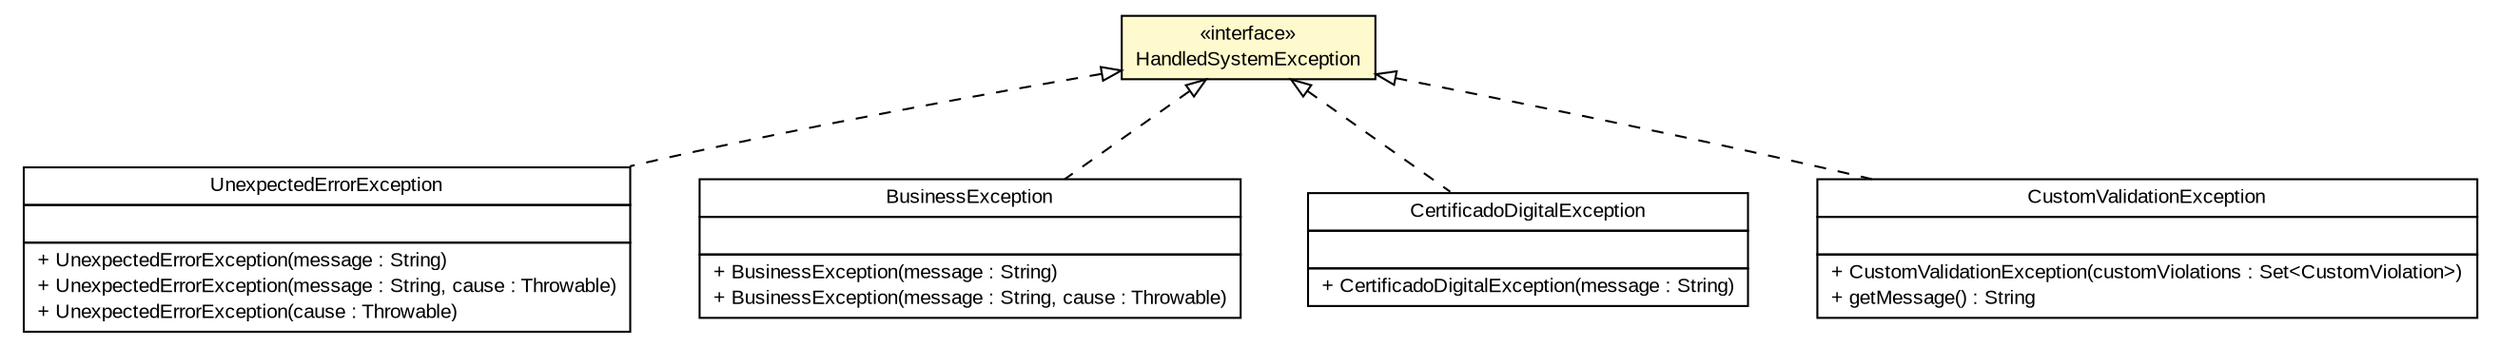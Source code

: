 #!/usr/local/bin/dot
#
# Class diagram 
# Generated by UMLGraph version R5_6 (http://www.umlgraph.org/)
#

digraph G {
	edge [fontname="arial",fontsize=10,labelfontname="arial",labelfontsize=10];
	node [fontname="arial",fontsize=10,shape=plaintext];
	nodesep=0.25;
	ranksep=0.5;
	// br.gov.to.sefaz.exception.UnexpectedErrorException
	c101725 [label=<<table title="br.gov.to.sefaz.exception.UnexpectedErrorException" border="0" cellborder="1" cellspacing="0" cellpadding="2" port="p" href="./UnexpectedErrorException.html">
		<tr><td><table border="0" cellspacing="0" cellpadding="1">
<tr><td align="center" balign="center"> UnexpectedErrorException </td></tr>
		</table></td></tr>
		<tr><td><table border="0" cellspacing="0" cellpadding="1">
<tr><td align="left" balign="left">  </td></tr>
		</table></td></tr>
		<tr><td><table border="0" cellspacing="0" cellpadding="1">
<tr><td align="left" balign="left"> + UnexpectedErrorException(message : String) </td></tr>
<tr><td align="left" balign="left"> + UnexpectedErrorException(message : String, cause : Throwable) </td></tr>
<tr><td align="left" balign="left"> + UnexpectedErrorException(cause : Throwable) </td></tr>
		</table></td></tr>
		</table>>, URL="./UnexpectedErrorException.html", fontname="arial", fontcolor="black", fontsize=10.0];
	// br.gov.to.sefaz.exception.HandledSystemException
	c101726 [label=<<table title="br.gov.to.sefaz.exception.HandledSystemException" border="0" cellborder="1" cellspacing="0" cellpadding="2" port="p" bgcolor="lemonChiffon" href="./HandledSystemException.html">
		<tr><td><table border="0" cellspacing="0" cellpadding="1">
<tr><td align="center" balign="center"> &#171;interface&#187; </td></tr>
<tr><td align="center" balign="center"> HandledSystemException </td></tr>
		</table></td></tr>
		</table>>, URL="./HandledSystemException.html", fontname="arial", fontcolor="black", fontsize=10.0];
	// br.gov.to.sefaz.exception.BusinessException
	c101727 [label=<<table title="br.gov.to.sefaz.exception.BusinessException" border="0" cellborder="1" cellspacing="0" cellpadding="2" port="p" href="./BusinessException.html">
		<tr><td><table border="0" cellspacing="0" cellpadding="1">
<tr><td align="center" balign="center"> BusinessException </td></tr>
		</table></td></tr>
		<tr><td><table border="0" cellspacing="0" cellpadding="1">
<tr><td align="left" balign="left">  </td></tr>
		</table></td></tr>
		<tr><td><table border="0" cellspacing="0" cellpadding="1">
<tr><td align="left" balign="left"> + BusinessException(message : String) </td></tr>
<tr><td align="left" balign="left"> + BusinessException(message : String, cause : Throwable) </td></tr>
		</table></td></tr>
		</table>>, URL="./BusinessException.html", fontname="arial", fontcolor="black", fontsize=10.0];
	// br.gov.to.sefaz.util.certificado.CertificadoDigitalException
	c101731 [label=<<table title="br.gov.to.sefaz.util.certificado.CertificadoDigitalException" border="0" cellborder="1" cellspacing="0" cellpadding="2" port="p" href="../util/certificado/CertificadoDigitalException.html">
		<tr><td><table border="0" cellspacing="0" cellpadding="1">
<tr><td align="center" balign="center"> CertificadoDigitalException </td></tr>
		</table></td></tr>
		<tr><td><table border="0" cellspacing="0" cellpadding="1">
<tr><td align="left" balign="left">  </td></tr>
		</table></td></tr>
		<tr><td><table border="0" cellspacing="0" cellpadding="1">
<tr><td align="left" balign="left"> + CertificadoDigitalException(message : String) </td></tr>
		</table></td></tr>
		</table>>, URL="../util/certificado/CertificadoDigitalException.html", fontname="arial", fontcolor="black", fontsize=10.0];
	// br.gov.to.sefaz.business.service.validation.CustomValidationException
	c101777 [label=<<table title="br.gov.to.sefaz.business.service.validation.CustomValidationException" border="0" cellborder="1" cellspacing="0" cellpadding="2" port="p" href="../business/service/validation/CustomValidationException.html">
		<tr><td><table border="0" cellspacing="0" cellpadding="1">
<tr><td align="center" balign="center"> CustomValidationException </td></tr>
		</table></td></tr>
		<tr><td><table border="0" cellspacing="0" cellpadding="1">
<tr><td align="left" balign="left">  </td></tr>
		</table></td></tr>
		<tr><td><table border="0" cellspacing="0" cellpadding="1">
<tr><td align="left" balign="left"> + CustomValidationException(customViolations : Set&lt;CustomViolation&gt;) </td></tr>
<tr><td align="left" balign="left"> + getMessage() : String </td></tr>
		</table></td></tr>
		</table>>, URL="../business/service/validation/CustomValidationException.html", fontname="arial", fontcolor="black", fontsize=10.0];
	//br.gov.to.sefaz.exception.UnexpectedErrorException implements br.gov.to.sefaz.exception.HandledSystemException
	c101726:p -> c101725:p [dir=back,arrowtail=empty,style=dashed];
	//br.gov.to.sefaz.exception.BusinessException implements br.gov.to.sefaz.exception.HandledSystemException
	c101726:p -> c101727:p [dir=back,arrowtail=empty,style=dashed];
	//br.gov.to.sefaz.util.certificado.CertificadoDigitalException implements br.gov.to.sefaz.exception.HandledSystemException
	c101726:p -> c101731:p [dir=back,arrowtail=empty,style=dashed];
	//br.gov.to.sefaz.business.service.validation.CustomValidationException implements br.gov.to.sefaz.exception.HandledSystemException
	c101726:p -> c101777:p [dir=back,arrowtail=empty,style=dashed];
}

